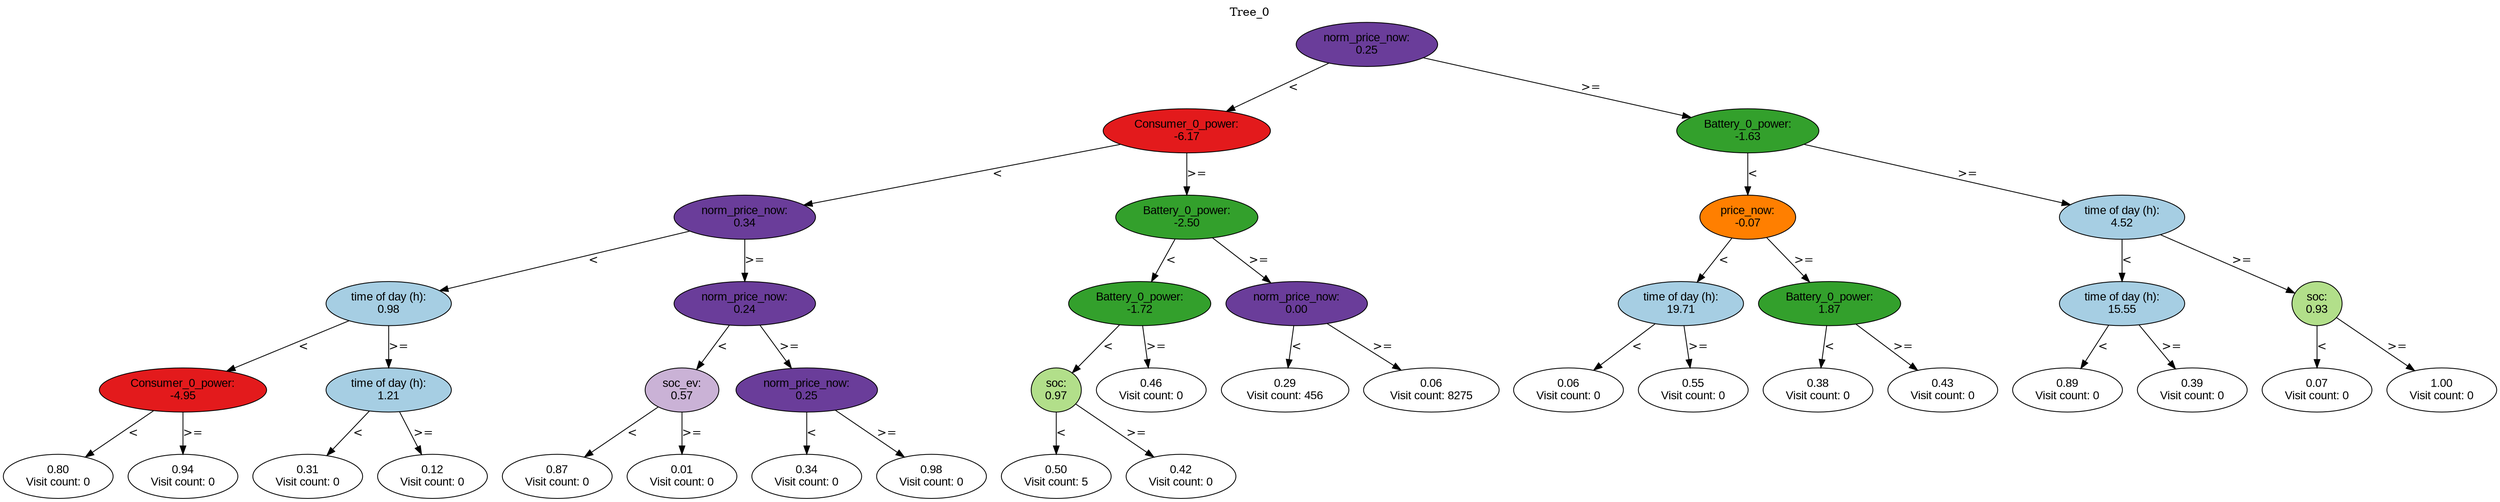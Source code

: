 digraph BST {
    node [fontname="Arial" style=filled colorscheme=paired12];
    0 [ label = "norm_price_now:
0.25" fillcolor=10];
    1 [ label = "Consumer_0_power:
-6.17" fillcolor=6];
    2 [ label = "norm_price_now:
0.34" fillcolor=10];
    3 [ label = "time of day (h):
0.98" fillcolor=1];
    4 [ label = "Consumer_0_power:
-4.95" fillcolor=6];
    5 [ label = "0.80
Visit count: 0" fillcolor=white];
    6 [ label = "0.94
Visit count: 0" fillcolor=white];
    7 [ label = "time of day (h):
1.21" fillcolor=1];
    8 [ label = "0.31
Visit count: 0" fillcolor=white];
    9 [ label = "0.12
Visit count: 0" fillcolor=white];
    10 [ label = "norm_price_now:
0.24" fillcolor=10];
    11 [ label = "soc_ev:
0.57" fillcolor=9];
    12 [ label = "0.87
Visit count: 0" fillcolor=white];
    13 [ label = "0.01
Visit count: 0" fillcolor=white];
    14 [ label = "norm_price_now:
0.25" fillcolor=10];
    15 [ label = "0.34
Visit count: 0" fillcolor=white];
    16 [ label = "0.98
Visit count: 0" fillcolor=white];
    17 [ label = "Battery_0_power:
-2.50" fillcolor=4];
    18 [ label = "Battery_0_power:
-1.72" fillcolor=4];
    19 [ label = "soc:
0.97" fillcolor=3];
    20 [ label = "0.50
Visit count: 5" fillcolor=white];
    21 [ label = "0.42
Visit count: 0" fillcolor=white];
    22 [ label = "0.46
Visit count: 0" fillcolor=white];
    23 [ label = "norm_price_now:
0.00" fillcolor=10];
    24 [ label = "0.29
Visit count: 456" fillcolor=white];
    25 [ label = "0.06
Visit count: 8275" fillcolor=white];
    26 [ label = "Battery_0_power:
-1.63" fillcolor=4];
    27 [ label = "price_now:
-0.07" fillcolor=8];
    28 [ label = "time of day (h):
19.71" fillcolor=1];
    29 [ label = "0.06
Visit count: 0" fillcolor=white];
    30 [ label = "0.55
Visit count: 0" fillcolor=white];
    31 [ label = "Battery_0_power:
1.87" fillcolor=4];
    32 [ label = "0.38
Visit count: 0" fillcolor=white];
    33 [ label = "0.43
Visit count: 0" fillcolor=white];
    34 [ label = "time of day (h):
4.52" fillcolor=1];
    35 [ label = "time of day (h):
15.55" fillcolor=1];
    36 [ label = "0.89
Visit count: 0" fillcolor=white];
    37 [ label = "0.39
Visit count: 0" fillcolor=white];
    38 [ label = "soc:
0.93" fillcolor=3];
    39 [ label = "0.07
Visit count: 0" fillcolor=white];
    40 [ label = "1.00
Visit count: 0" fillcolor=white];

    0  -> 1[ label = "<"];
    0  -> 26[ label = ">="];
    1  -> 2[ label = "<"];
    1  -> 17[ label = ">="];
    2  -> 3[ label = "<"];
    2  -> 10[ label = ">="];
    3  -> 4[ label = "<"];
    3  -> 7[ label = ">="];
    4  -> 5[ label = "<"];
    4  -> 6[ label = ">="];
    7  -> 8[ label = "<"];
    7  -> 9[ label = ">="];
    10  -> 11[ label = "<"];
    10  -> 14[ label = ">="];
    11  -> 12[ label = "<"];
    11  -> 13[ label = ">="];
    14  -> 15[ label = "<"];
    14  -> 16[ label = ">="];
    17  -> 18[ label = "<"];
    17  -> 23[ label = ">="];
    18  -> 19[ label = "<"];
    18  -> 22[ label = ">="];
    19  -> 20[ label = "<"];
    19  -> 21[ label = ">="];
    23  -> 24[ label = "<"];
    23  -> 25[ label = ">="];
    26  -> 27[ label = "<"];
    26  -> 34[ label = ">="];
    27  -> 28[ label = "<"];
    27  -> 31[ label = ">="];
    28  -> 29[ label = "<"];
    28  -> 30[ label = ">="];
    31  -> 32[ label = "<"];
    31  -> 33[ label = ">="];
    34  -> 35[ label = "<"];
    34  -> 38[ label = ">="];
    35  -> 36[ label = "<"];
    35  -> 37[ label = ">="];
    38  -> 39[ label = "<"];
    38  -> 40[ label = ">="];

    labelloc="t";
    label="Tree_0";
}